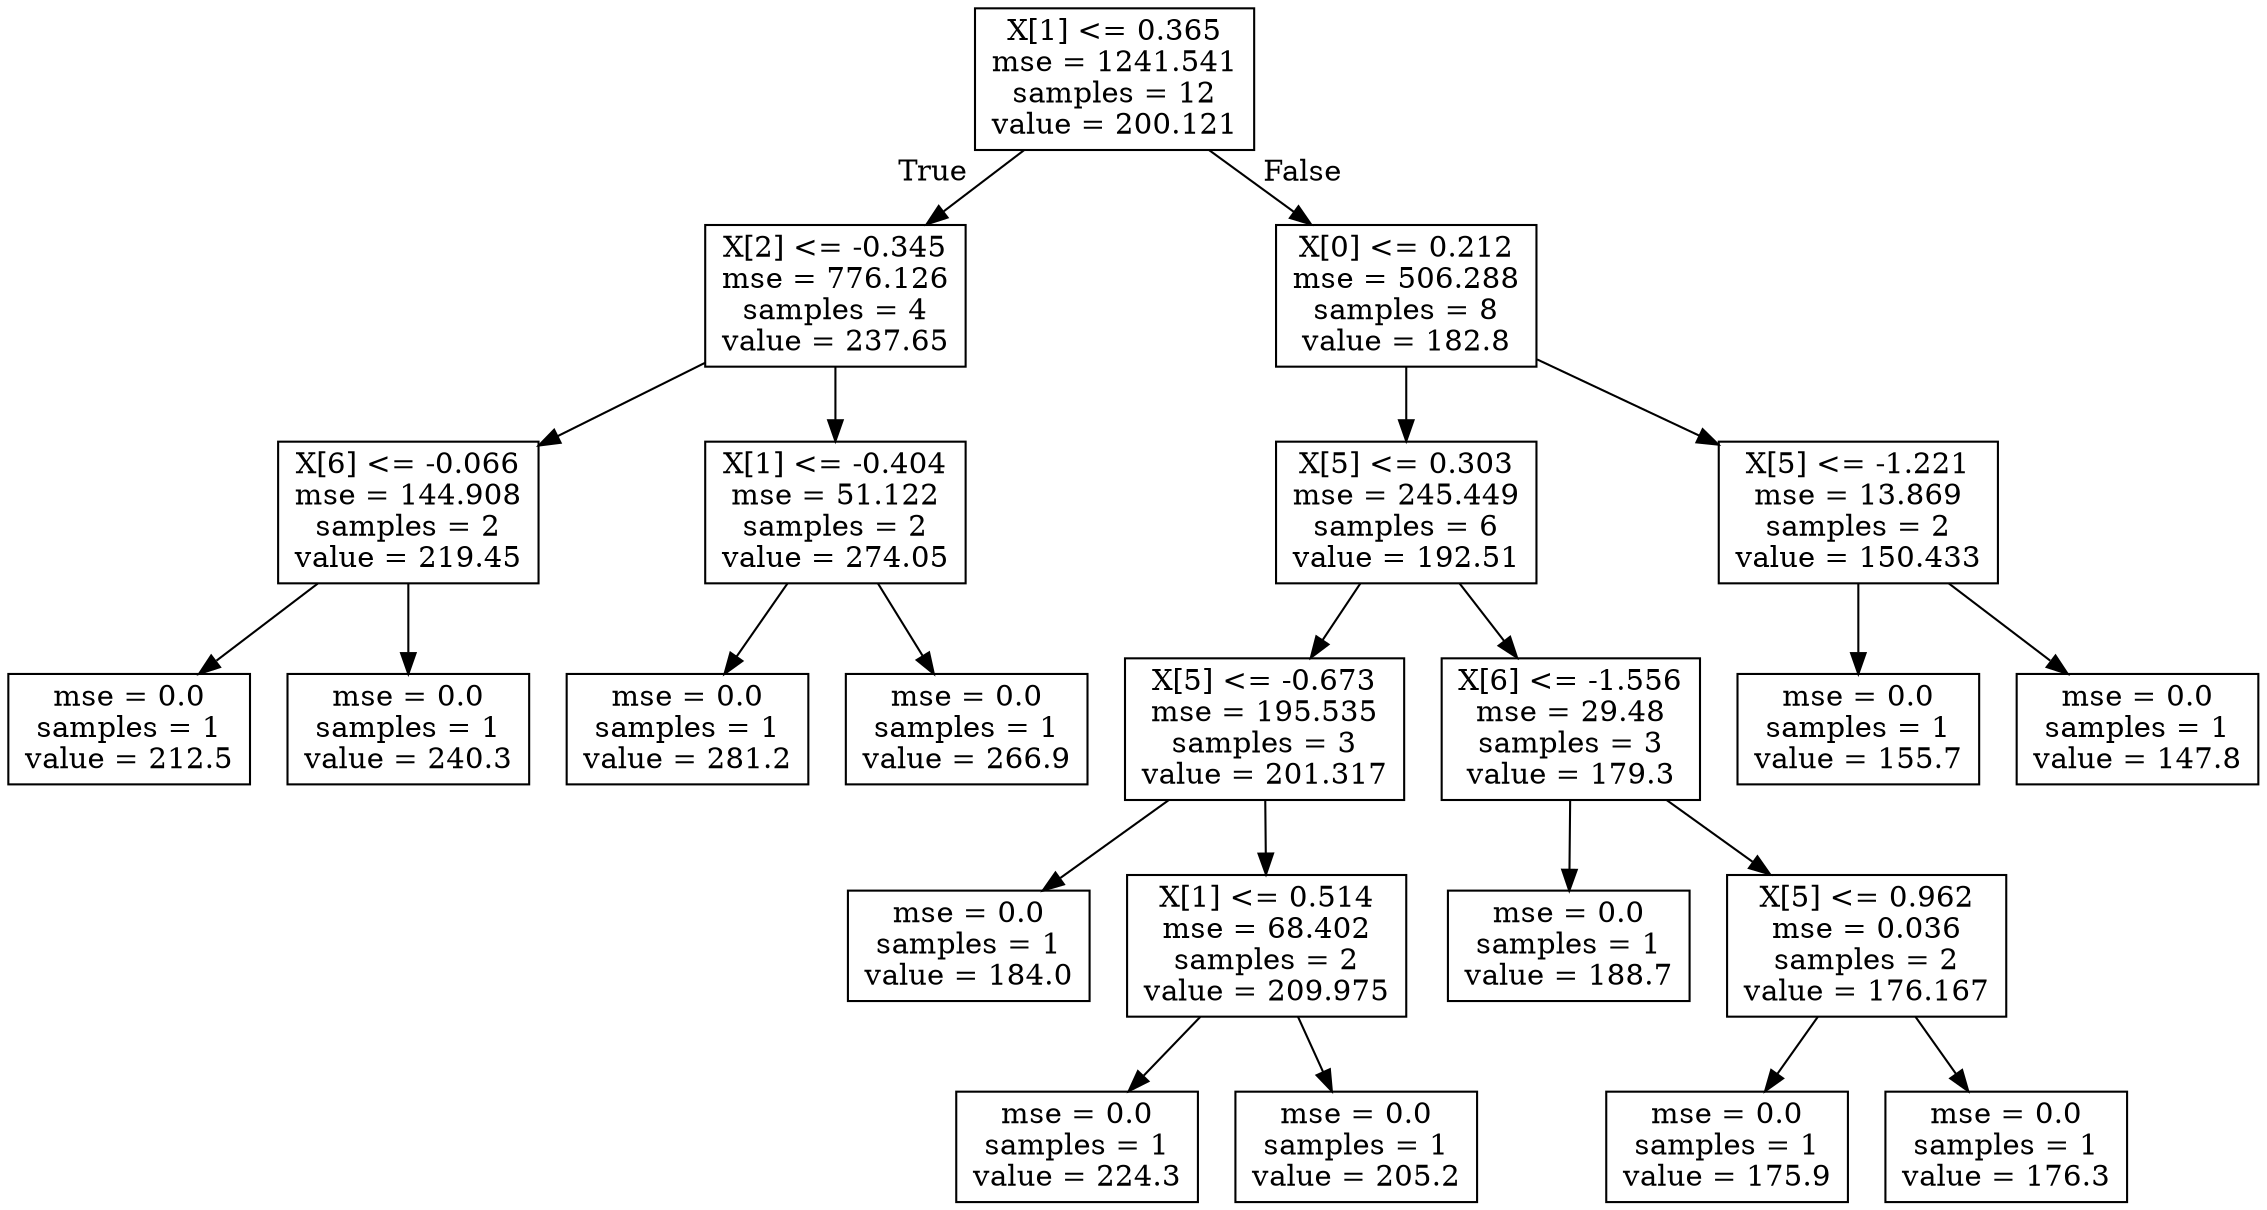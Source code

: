 digraph Tree {
node [shape=box] ;
0 [label="X[1] <= 0.365\nmse = 1241.541\nsamples = 12\nvalue = 200.121"] ;
1 [label="X[2] <= -0.345\nmse = 776.126\nsamples = 4\nvalue = 237.65"] ;
0 -> 1 [labeldistance=2.5, labelangle=45, headlabel="True"] ;
2 [label="X[6] <= -0.066\nmse = 144.908\nsamples = 2\nvalue = 219.45"] ;
1 -> 2 ;
3 [label="mse = 0.0\nsamples = 1\nvalue = 212.5"] ;
2 -> 3 ;
4 [label="mse = 0.0\nsamples = 1\nvalue = 240.3"] ;
2 -> 4 ;
5 [label="X[1] <= -0.404\nmse = 51.122\nsamples = 2\nvalue = 274.05"] ;
1 -> 5 ;
6 [label="mse = 0.0\nsamples = 1\nvalue = 281.2"] ;
5 -> 6 ;
7 [label="mse = 0.0\nsamples = 1\nvalue = 266.9"] ;
5 -> 7 ;
8 [label="X[0] <= 0.212\nmse = 506.288\nsamples = 8\nvalue = 182.8"] ;
0 -> 8 [labeldistance=2.5, labelangle=-45, headlabel="False"] ;
9 [label="X[5] <= 0.303\nmse = 245.449\nsamples = 6\nvalue = 192.51"] ;
8 -> 9 ;
10 [label="X[5] <= -0.673\nmse = 195.535\nsamples = 3\nvalue = 201.317"] ;
9 -> 10 ;
11 [label="mse = 0.0\nsamples = 1\nvalue = 184.0"] ;
10 -> 11 ;
12 [label="X[1] <= 0.514\nmse = 68.402\nsamples = 2\nvalue = 209.975"] ;
10 -> 12 ;
13 [label="mse = 0.0\nsamples = 1\nvalue = 224.3"] ;
12 -> 13 ;
14 [label="mse = 0.0\nsamples = 1\nvalue = 205.2"] ;
12 -> 14 ;
15 [label="X[6] <= -1.556\nmse = 29.48\nsamples = 3\nvalue = 179.3"] ;
9 -> 15 ;
16 [label="mse = 0.0\nsamples = 1\nvalue = 188.7"] ;
15 -> 16 ;
17 [label="X[5] <= 0.962\nmse = 0.036\nsamples = 2\nvalue = 176.167"] ;
15 -> 17 ;
18 [label="mse = 0.0\nsamples = 1\nvalue = 175.9"] ;
17 -> 18 ;
19 [label="mse = 0.0\nsamples = 1\nvalue = 176.3"] ;
17 -> 19 ;
20 [label="X[5] <= -1.221\nmse = 13.869\nsamples = 2\nvalue = 150.433"] ;
8 -> 20 ;
21 [label="mse = 0.0\nsamples = 1\nvalue = 155.7"] ;
20 -> 21 ;
22 [label="mse = 0.0\nsamples = 1\nvalue = 147.8"] ;
20 -> 22 ;
}